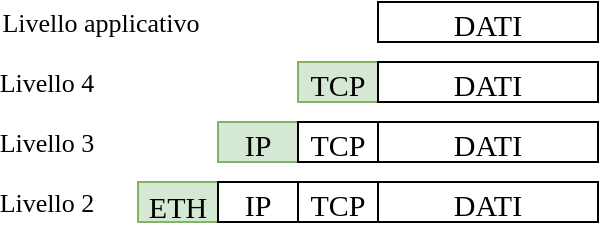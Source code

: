 <mxfile version="12.8.4" type="device"><diagram id="pwB7e2DthWSEZj3NMZDO" name="Page-1"><mxGraphModel dx="643" dy="366" grid="1" gridSize="10" guides="1" tooltips="1" connect="1" arrows="1" fold="1" page="1" pageScale="1" pageWidth="1169" pageHeight="827" background="none" math="0" shadow="0"><root><mxCell id="0"/><mxCell id="1" parent="0"/><mxCell id="dl_pL_R5XPn_UY7kCGWB-18" value="DATI" style="rounded=0;whiteSpace=wrap;html=1;fontFamily=Bahnschrift;fontSize=15;spacingTop=2;" parent="1" vertex="1"><mxGeometry x="450" y="120" width="110" height="20" as="geometry"/></mxCell><mxCell id="UdsBZlidvjEMvHpqS2C0-2" value="Livello applicativo" style="text;html=1;resizable=0;points=[];align=center;verticalAlign=middle;labelBackgroundColor=#ffffff;fontSize=13;fontFamily=Bahnschrift;" vertex="1" connectable="0" parent="1"><mxGeometry x="357" y="140" as="geometry"><mxPoint x="-46" y="-10" as="offset"/></mxGeometry></mxCell><mxCell id="UdsBZlidvjEMvHpqS2C0-3" value="Livello 4" style="text;html=1;resizable=0;points=[];align=center;verticalAlign=middle;labelBackgroundColor=#ffffff;fontSize=13;fontFamily=Bahnschrift;" vertex="1" connectable="0" parent="1"><mxGeometry x="330" y="170" as="geometry"><mxPoint x="-46" y="-10" as="offset"/></mxGeometry></mxCell><mxCell id="UdsBZlidvjEMvHpqS2C0-5" value="TCP" style="rounded=0;whiteSpace=wrap;html=1;fontFamily=Bahnschrift;fontSize=15;spacingTop=2;fillColor=#d5e8d4;strokeColor=#82b366;" vertex="1" parent="1"><mxGeometry x="410" y="150" width="40" height="20" as="geometry"/></mxCell><mxCell id="UdsBZlidvjEMvHpqS2C0-6" value="DATI" style="rounded=0;whiteSpace=wrap;html=1;fontFamily=Bahnschrift;fontSize=15;spacingTop=2;" vertex="1" parent="1"><mxGeometry x="450" y="180" width="110" height="20" as="geometry"/></mxCell><mxCell id="UdsBZlidvjEMvHpqS2C0-8" value="IP" style="rounded=0;whiteSpace=wrap;html=1;fontFamily=Bahnschrift;fontSize=15;spacingTop=2;fillColor=#d5e8d4;strokeColor=#82b366;" vertex="1" parent="1"><mxGeometry x="370" y="180" width="40" height="20" as="geometry"/></mxCell><mxCell id="UdsBZlidvjEMvHpqS2C0-4" value="DATI" style="rounded=0;whiteSpace=wrap;html=1;fontFamily=Bahnschrift;fontSize=15;spacingTop=2;" vertex="1" parent="1"><mxGeometry x="450" y="150" width="110" height="20" as="geometry"/></mxCell><mxCell id="UdsBZlidvjEMvHpqS2C0-7" value="TCP" style="rounded=0;whiteSpace=wrap;html=1;fontFamily=Bahnschrift;fontSize=15;spacingTop=2;" vertex="1" parent="1"><mxGeometry x="410" y="180" width="40" height="20" as="geometry"/></mxCell><mxCell id="UdsBZlidvjEMvHpqS2C0-10" value="Livello 3" style="text;html=1;resizable=0;points=[];align=center;verticalAlign=middle;labelBackgroundColor=#ffffff;fontSize=13;fontFamily=Bahnschrift;" vertex="1" connectable="0" parent="1"><mxGeometry x="330" y="200" as="geometry"><mxPoint x="-46" y="-10" as="offset"/></mxGeometry></mxCell><mxCell id="UdsBZlidvjEMvHpqS2C0-11" value="Livello 2" style="text;html=1;resizable=0;points=[];align=center;verticalAlign=middle;labelBackgroundColor=#ffffff;fontSize=13;fontFamily=Bahnschrift;" vertex="1" connectable="0" parent="1"><mxGeometry x="330" y="230" as="geometry"><mxPoint x="-46" y="-10" as="offset"/></mxGeometry></mxCell><mxCell id="UdsBZlidvjEMvHpqS2C0-12" value="DATI" style="rounded=0;whiteSpace=wrap;html=1;fontFamily=Bahnschrift;fontSize=15;spacingTop=2;" vertex="1" parent="1"><mxGeometry x="450" y="210" width="110" height="20" as="geometry"/></mxCell><mxCell id="UdsBZlidvjEMvHpqS2C0-14" value="TCP" style="rounded=0;whiteSpace=wrap;html=1;fontFamily=Bahnschrift;fontSize=15;spacingTop=2;" vertex="1" parent="1"><mxGeometry x="410" y="210" width="40" height="20" as="geometry"/></mxCell><mxCell id="UdsBZlidvjEMvHpqS2C0-15" value="ETH" style="rounded=0;whiteSpace=wrap;html=1;fontFamily=Bahnschrift;fontSize=15;spacingTop=4;fillColor=#d5e8d4;strokeColor=#82b366;" vertex="1" parent="1"><mxGeometry x="330" y="210" width="40" height="20" as="geometry"/></mxCell><mxCell id="UdsBZlidvjEMvHpqS2C0-13" value="IP" style="rounded=0;whiteSpace=wrap;html=1;fontFamily=Bahnschrift;fontSize=15;spacingTop=2;" vertex="1" parent="1"><mxGeometry x="370" y="210" width="40" height="20" as="geometry"/></mxCell></root></mxGraphModel></diagram></mxfile>